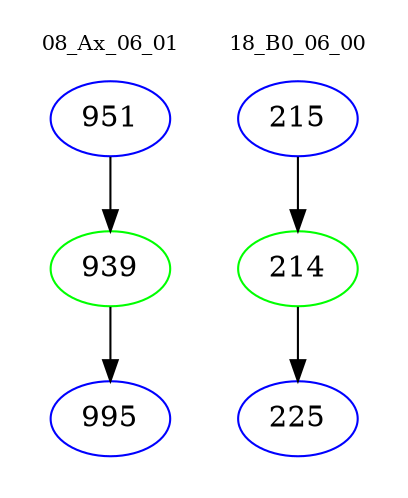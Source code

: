 digraph{
subgraph cluster_0 {
color = white
label = "08_Ax_06_01";
fontsize=10;
T0_951 [label="951", color="blue"]
T0_951 -> T0_939 [color="black"]
T0_939 [label="939", color="green"]
T0_939 -> T0_995 [color="black"]
T0_995 [label="995", color="blue"]
}
subgraph cluster_1 {
color = white
label = "18_B0_06_00";
fontsize=10;
T1_215 [label="215", color="blue"]
T1_215 -> T1_214 [color="black"]
T1_214 [label="214", color="green"]
T1_214 -> T1_225 [color="black"]
T1_225 [label="225", color="blue"]
}
}
